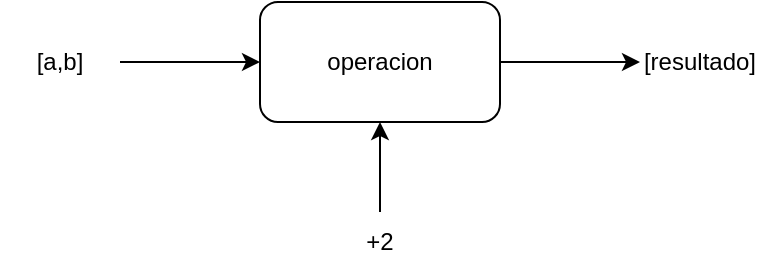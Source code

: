 <mxfile version="24.5.3" type="device">
  <diagram name="Page-1" id="eU0KkMPPUqVjlpB69Kp9">
    <mxGraphModel dx="896" dy="674" grid="1" gridSize="10" guides="1" tooltips="1" connect="1" arrows="1" fold="1" page="1" pageScale="1" pageWidth="850" pageHeight="1100" math="0" shadow="0">
      <root>
        <mxCell id="0" />
        <mxCell id="1" parent="0" />
        <mxCell id="4_7NIN6JMi3i-Fgv55_A-4" value="" style="edgeStyle=orthogonalEdgeStyle;rounded=0;orthogonalLoop=1;jettySize=auto;html=1;" parent="1" source="4_7NIN6JMi3i-Fgv55_A-1" target="4_7NIN6JMi3i-Fgv55_A-2" edge="1">
          <mxGeometry relative="1" as="geometry" />
        </mxCell>
        <mxCell id="4_7NIN6JMi3i-Fgv55_A-1" value="[a,b]" style="text;html=1;align=center;verticalAlign=middle;whiteSpace=wrap;rounded=0;" parent="1" vertex="1">
          <mxGeometry x="210" y="280" width="60" height="30" as="geometry" />
        </mxCell>
        <mxCell id="4_7NIN6JMi3i-Fgv55_A-5" value="" style="edgeStyle=orthogonalEdgeStyle;rounded=0;orthogonalLoop=1;jettySize=auto;html=1;" parent="1" source="4_7NIN6JMi3i-Fgv55_A-2" target="4_7NIN6JMi3i-Fgv55_A-3" edge="1">
          <mxGeometry relative="1" as="geometry" />
        </mxCell>
        <mxCell id="4_7NIN6JMi3i-Fgv55_A-2" value="operacion" style="rounded=1;whiteSpace=wrap;html=1;" parent="1" vertex="1">
          <mxGeometry x="340" y="265" width="120" height="60" as="geometry" />
        </mxCell>
        <mxCell id="4_7NIN6JMi3i-Fgv55_A-3" value="[resultado]" style="text;html=1;align=center;verticalAlign=middle;whiteSpace=wrap;rounded=0;" parent="1" vertex="1">
          <mxGeometry x="530" y="280" width="60" height="30" as="geometry" />
        </mxCell>
        <mxCell id="eENQ9bw6v7JQWOY0Vdez-2" value="" style="edgeStyle=orthogonalEdgeStyle;rounded=0;orthogonalLoop=1;jettySize=auto;html=1;" edge="1" parent="1" source="eENQ9bw6v7JQWOY0Vdez-1" target="4_7NIN6JMi3i-Fgv55_A-2">
          <mxGeometry relative="1" as="geometry" />
        </mxCell>
        <mxCell id="eENQ9bw6v7JQWOY0Vdez-1" value="+2" style="text;html=1;align=center;verticalAlign=middle;whiteSpace=wrap;rounded=0;" vertex="1" parent="1">
          <mxGeometry x="370" y="370" width="60" height="30" as="geometry" />
        </mxCell>
      </root>
    </mxGraphModel>
  </diagram>
</mxfile>

